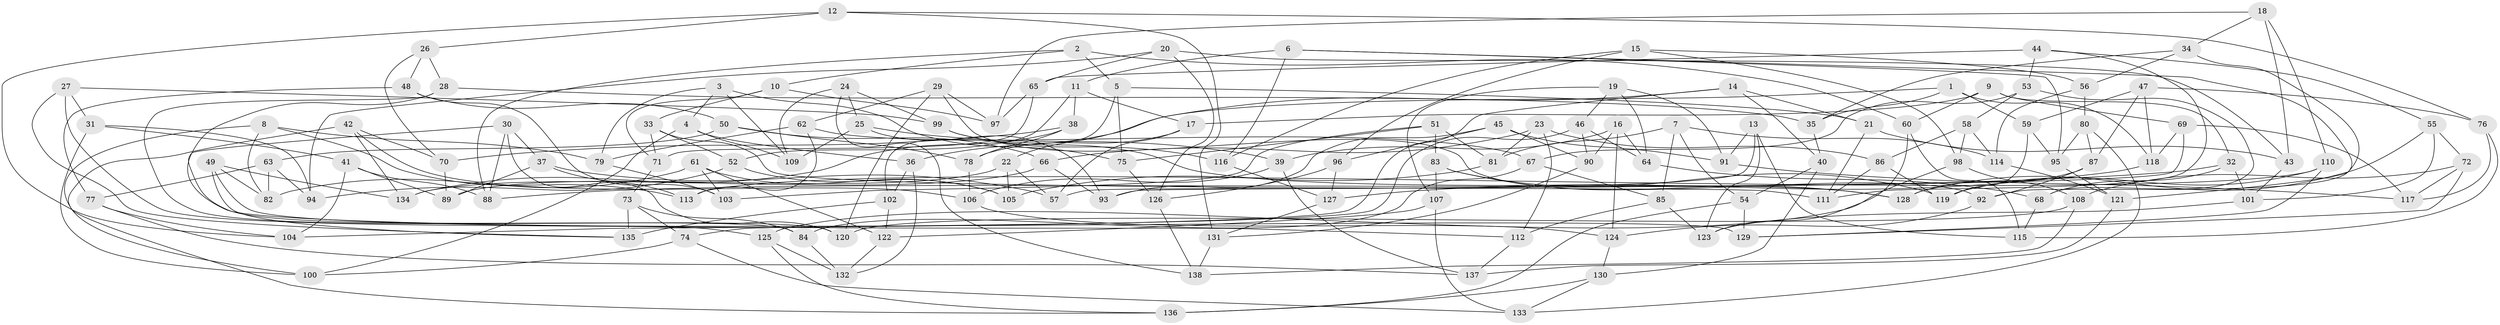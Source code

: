 // Generated by graph-tools (version 1.1) at 2025/26/03/09/25 03:26:55]
// undirected, 138 vertices, 276 edges
graph export_dot {
graph [start="1"]
  node [color=gray90,style=filled];
  1;
  2;
  3;
  4;
  5;
  6;
  7;
  8;
  9;
  10;
  11;
  12;
  13;
  14;
  15;
  16;
  17;
  18;
  19;
  20;
  21;
  22;
  23;
  24;
  25;
  26;
  27;
  28;
  29;
  30;
  31;
  32;
  33;
  34;
  35;
  36;
  37;
  38;
  39;
  40;
  41;
  42;
  43;
  44;
  45;
  46;
  47;
  48;
  49;
  50;
  51;
  52;
  53;
  54;
  55;
  56;
  57;
  58;
  59;
  60;
  61;
  62;
  63;
  64;
  65;
  66;
  67;
  68;
  69;
  70;
  71;
  72;
  73;
  74;
  75;
  76;
  77;
  78;
  79;
  80;
  81;
  82;
  83;
  84;
  85;
  86;
  87;
  88;
  89;
  90;
  91;
  92;
  93;
  94;
  95;
  96;
  97;
  98;
  99;
  100;
  101;
  102;
  103;
  104;
  105;
  106;
  107;
  108;
  109;
  110;
  111;
  112;
  113;
  114;
  115;
  116;
  117;
  118;
  119;
  120;
  121;
  122;
  123;
  124;
  125;
  126;
  127;
  128;
  129;
  130;
  131;
  132;
  133;
  134;
  135;
  136;
  137;
  138;
  1 -- 36;
  1 -- 59;
  1 -- 35;
  1 -- 118;
  2 -- 5;
  2 -- 10;
  2 -- 88;
  2 -- 60;
  3 -- 79;
  3 -- 109;
  3 -- 75;
  3 -- 4;
  4 -- 36;
  4 -- 109;
  4 -- 100;
  5 -- 102;
  5 -- 75;
  5 -- 21;
  6 -- 116;
  6 -- 121;
  6 -- 95;
  6 -- 11;
  7 -- 85;
  7 -- 54;
  7 -- 114;
  7 -- 81;
  8 -- 79;
  8 -- 100;
  8 -- 82;
  8 -- 113;
  9 -- 17;
  9 -- 32;
  9 -- 69;
  9 -- 60;
  10 -- 97;
  10 -- 33;
  10 -- 71;
  11 -- 17;
  11 -- 38;
  11 -- 52;
  12 -- 26;
  12 -- 76;
  12 -- 104;
  12 -- 131;
  13 -- 91;
  13 -- 57;
  13 -- 115;
  13 -- 123;
  14 -- 22;
  14 -- 104;
  14 -- 21;
  14 -- 40;
  15 -- 56;
  15 -- 96;
  15 -- 98;
  15 -- 116;
  16 -- 124;
  16 -- 64;
  16 -- 39;
  16 -- 90;
  17 -- 78;
  17 -- 57;
  18 -- 110;
  18 -- 97;
  18 -- 34;
  18 -- 43;
  19 -- 107;
  19 -- 64;
  19 -- 91;
  19 -- 46;
  20 -- 126;
  20 -- 65;
  20 -- 43;
  20 -- 94;
  21 -- 111;
  21 -- 43;
  22 -- 57;
  22 -- 105;
  22 -- 89;
  23 -- 66;
  23 -- 112;
  23 -- 86;
  23 -- 81;
  24 -- 25;
  24 -- 138;
  24 -- 99;
  24 -- 109;
  25 -- 39;
  25 -- 93;
  25 -- 109;
  26 -- 48;
  26 -- 70;
  26 -- 28;
  27 -- 125;
  27 -- 99;
  27 -- 31;
  27 -- 135;
  28 -- 120;
  28 -- 35;
  28 -- 112;
  29 -- 92;
  29 -- 97;
  29 -- 62;
  29 -- 120;
  30 -- 120;
  30 -- 37;
  30 -- 88;
  30 -- 84;
  31 -- 94;
  31 -- 41;
  31 -- 100;
  32 -- 68;
  32 -- 88;
  32 -- 101;
  33 -- 71;
  33 -- 111;
  33 -- 52;
  34 -- 56;
  34 -- 92;
  34 -- 35;
  35 -- 40;
  36 -- 102;
  36 -- 132;
  37 -- 57;
  37 -- 89;
  37 -- 113;
  38 -- 78;
  38 -- 70;
  38 -- 134;
  39 -- 137;
  39 -- 106;
  40 -- 130;
  40 -- 54;
  41 -- 88;
  41 -- 89;
  41 -- 104;
  42 -- 134;
  42 -- 70;
  42 -- 106;
  42 -- 136;
  43 -- 101;
  44 -- 111;
  44 -- 55;
  44 -- 53;
  44 -- 65;
  45 -- 90;
  45 -- 96;
  45 -- 93;
  45 -- 91;
  46 -- 64;
  46 -- 90;
  46 -- 74;
  47 -- 76;
  47 -- 87;
  47 -- 59;
  47 -- 118;
  48 -- 77;
  48 -- 50;
  48 -- 103;
  49 -- 135;
  49 -- 134;
  49 -- 82;
  49 -- 129;
  50 -- 63;
  50 -- 78;
  50 -- 66;
  51 -- 83;
  51 -- 75;
  51 -- 81;
  51 -- 103;
  52 -- 105;
  52 -- 94;
  53 -- 58;
  53 -- 67;
  53 -- 68;
  54 -- 129;
  54 -- 136;
  55 -- 128;
  55 -- 72;
  55 -- 101;
  56 -- 80;
  56 -- 114;
  58 -- 86;
  58 -- 98;
  58 -- 114;
  59 -- 95;
  59 -- 119;
  60 -- 123;
  60 -- 115;
  61 -- 82;
  61 -- 103;
  61 -- 122;
  61 -- 105;
  62 -- 79;
  62 -- 67;
  62 -- 113;
  63 -- 82;
  63 -- 94;
  63 -- 77;
  64 -- 68;
  65 -- 97;
  65 -- 71;
  66 -- 93;
  66 -- 134;
  67 -- 85;
  67 -- 84;
  68 -- 115;
  69 -- 117;
  69 -- 118;
  69 -- 93;
  70 -- 89;
  71 -- 73;
  72 -- 108;
  72 -- 129;
  72 -- 117;
  73 -- 74;
  73 -- 135;
  73 -- 84;
  74 -- 133;
  74 -- 100;
  75 -- 126;
  76 -- 115;
  76 -- 117;
  77 -- 137;
  77 -- 104;
  78 -- 106;
  79 -- 103;
  80 -- 95;
  80 -- 87;
  80 -- 133;
  81 -- 105;
  83 -- 119;
  83 -- 107;
  83 -- 128;
  84 -- 132;
  85 -- 123;
  85 -- 112;
  86 -- 111;
  86 -- 119;
  87 -- 128;
  87 -- 92;
  90 -- 131;
  91 -- 117;
  92 -- 124;
  95 -- 121;
  96 -- 126;
  96 -- 127;
  98 -- 108;
  98 -- 125;
  99 -- 128;
  99 -- 116;
  101 -- 123;
  102 -- 122;
  102 -- 135;
  106 -- 124;
  107 -- 122;
  107 -- 133;
  108 -- 138;
  108 -- 120;
  110 -- 119;
  110 -- 113;
  110 -- 129;
  112 -- 137;
  114 -- 121;
  116 -- 127;
  118 -- 127;
  121 -- 137;
  122 -- 132;
  124 -- 130;
  125 -- 132;
  125 -- 136;
  126 -- 138;
  127 -- 131;
  130 -- 133;
  130 -- 136;
  131 -- 138;
}
